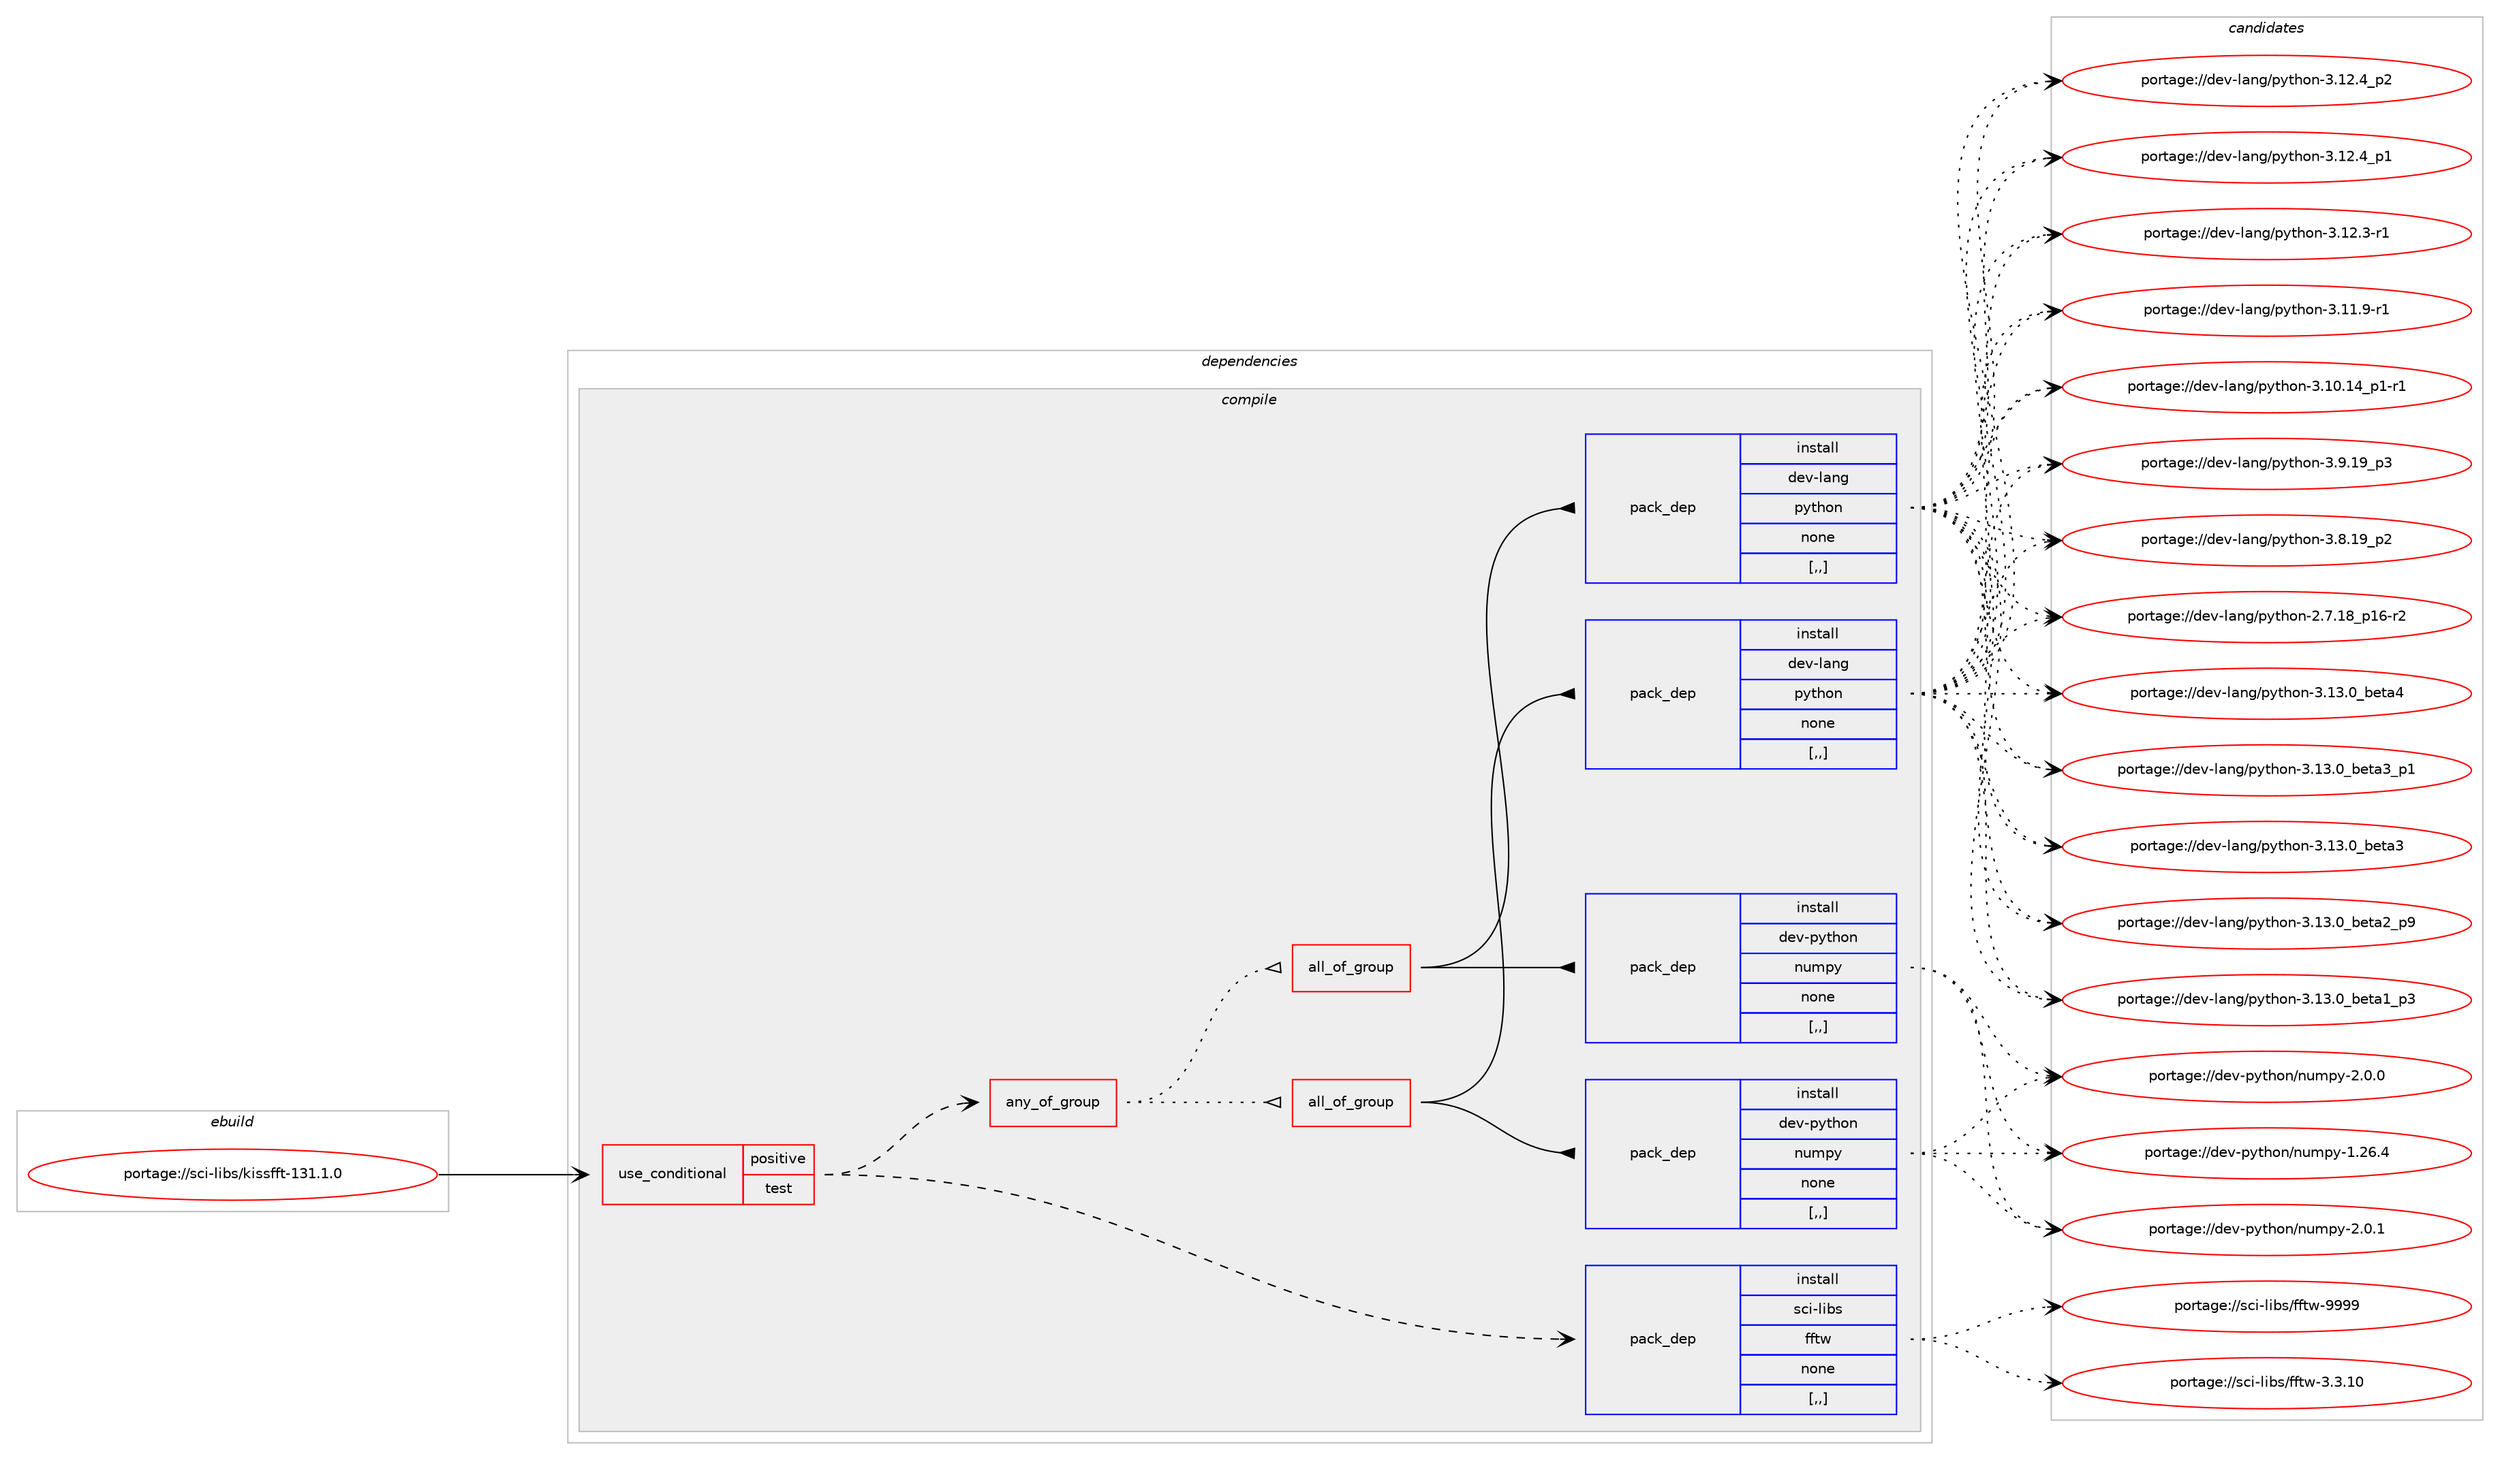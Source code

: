 digraph prolog {

# *************
# Graph options
# *************

newrank=true;
concentrate=true;
compound=true;
graph [rankdir=LR,fontname=Helvetica,fontsize=10,ranksep=1.5];#, ranksep=2.5, nodesep=0.2];
edge  [arrowhead=vee];
node  [fontname=Helvetica,fontsize=10];

# **********
# The ebuild
# **********

subgraph cluster_leftcol {
color=gray;
label=<<i>ebuild</i>>;
id [label="portage://sci-libs/kissfft-131.1.0", color=red, width=4, href="../sci-libs/kissfft-131.1.0.svg"];
}

# ****************
# The dependencies
# ****************

subgraph cluster_midcol {
color=gray;
label=<<i>dependencies</i>>;
subgraph cluster_compile {
fillcolor="#eeeeee";
style=filled;
label=<<i>compile</i>>;
subgraph cond106666 {
dependency403204 [label=<<TABLE BORDER="0" CELLBORDER="1" CELLSPACING="0" CELLPADDING="4"><TR><TD ROWSPAN="3" CELLPADDING="10">use_conditional</TD></TR><TR><TD>positive</TD></TR><TR><TD>test</TD></TR></TABLE>>, shape=none, color=red];
subgraph pack293670 {
dependency403205 [label=<<TABLE BORDER="0" CELLBORDER="1" CELLSPACING="0" CELLPADDING="4" WIDTH="220"><TR><TD ROWSPAN="6" CELLPADDING="30">pack_dep</TD></TR><TR><TD WIDTH="110">install</TD></TR><TR><TD>sci-libs</TD></TR><TR><TD>fftw</TD></TR><TR><TD>none</TD></TR><TR><TD>[,,]</TD></TR></TABLE>>, shape=none, color=blue];
}
dependency403204:e -> dependency403205:w [weight=20,style="dashed",arrowhead="vee"];
subgraph any2647 {
dependency403206 [label=<<TABLE BORDER="0" CELLBORDER="1" CELLSPACING="0" CELLPADDING="4"><TR><TD CELLPADDING="10">any_of_group</TD></TR></TABLE>>, shape=none, color=red];subgraph all224 {
dependency403207 [label=<<TABLE BORDER="0" CELLBORDER="1" CELLSPACING="0" CELLPADDING="4"><TR><TD CELLPADDING="10">all_of_group</TD></TR></TABLE>>, shape=none, color=red];subgraph pack293671 {
dependency403208 [label=<<TABLE BORDER="0" CELLBORDER="1" CELLSPACING="0" CELLPADDING="4" WIDTH="220"><TR><TD ROWSPAN="6" CELLPADDING="30">pack_dep</TD></TR><TR><TD WIDTH="110">install</TD></TR><TR><TD>dev-lang</TD></TR><TR><TD>python</TD></TR><TR><TD>none</TD></TR><TR><TD>[,,]</TD></TR></TABLE>>, shape=none, color=blue];
}
dependency403207:e -> dependency403208:w [weight=20,style="solid",arrowhead="inv"];
subgraph pack293672 {
dependency403209 [label=<<TABLE BORDER="0" CELLBORDER="1" CELLSPACING="0" CELLPADDING="4" WIDTH="220"><TR><TD ROWSPAN="6" CELLPADDING="30">pack_dep</TD></TR><TR><TD WIDTH="110">install</TD></TR><TR><TD>dev-python</TD></TR><TR><TD>numpy</TD></TR><TR><TD>none</TD></TR><TR><TD>[,,]</TD></TR></TABLE>>, shape=none, color=blue];
}
dependency403207:e -> dependency403209:w [weight=20,style="solid",arrowhead="inv"];
}
dependency403206:e -> dependency403207:w [weight=20,style="dotted",arrowhead="oinv"];
subgraph all225 {
dependency403210 [label=<<TABLE BORDER="0" CELLBORDER="1" CELLSPACING="0" CELLPADDING="4"><TR><TD CELLPADDING="10">all_of_group</TD></TR></TABLE>>, shape=none, color=red];subgraph pack293673 {
dependency403211 [label=<<TABLE BORDER="0" CELLBORDER="1" CELLSPACING="0" CELLPADDING="4" WIDTH="220"><TR><TD ROWSPAN="6" CELLPADDING="30">pack_dep</TD></TR><TR><TD WIDTH="110">install</TD></TR><TR><TD>dev-lang</TD></TR><TR><TD>python</TD></TR><TR><TD>none</TD></TR><TR><TD>[,,]</TD></TR></TABLE>>, shape=none, color=blue];
}
dependency403210:e -> dependency403211:w [weight=20,style="solid",arrowhead="inv"];
subgraph pack293674 {
dependency403212 [label=<<TABLE BORDER="0" CELLBORDER="1" CELLSPACING="0" CELLPADDING="4" WIDTH="220"><TR><TD ROWSPAN="6" CELLPADDING="30">pack_dep</TD></TR><TR><TD WIDTH="110">install</TD></TR><TR><TD>dev-python</TD></TR><TR><TD>numpy</TD></TR><TR><TD>none</TD></TR><TR><TD>[,,]</TD></TR></TABLE>>, shape=none, color=blue];
}
dependency403210:e -> dependency403212:w [weight=20,style="solid",arrowhead="inv"];
}
dependency403206:e -> dependency403210:w [weight=20,style="dotted",arrowhead="oinv"];
}
dependency403204:e -> dependency403206:w [weight=20,style="dashed",arrowhead="vee"];
}
id:e -> dependency403204:w [weight=20,style="solid",arrowhead="vee"];
}
subgraph cluster_compileandrun {
fillcolor="#eeeeee";
style=filled;
label=<<i>compile and run</i>>;
}
subgraph cluster_run {
fillcolor="#eeeeee";
style=filled;
label=<<i>run</i>>;
}
}

# **************
# The candidates
# **************

subgraph cluster_choices {
rank=same;
color=gray;
label=<<i>candidates</i>>;

subgraph choice293670 {
color=black;
nodesep=1;
choice115991054510810598115471021021161194557575757 [label="portage://sci-libs/fftw-9999", color=red, width=4,href="../sci-libs/fftw-9999.svg"];
choice1159910545108105981154710210211611945514651464948 [label="portage://sci-libs/fftw-3.3.10", color=red, width=4,href="../sci-libs/fftw-3.3.10.svg"];
dependency403205:e -> choice115991054510810598115471021021161194557575757:w [style=dotted,weight="100"];
dependency403205:e -> choice1159910545108105981154710210211611945514651464948:w [style=dotted,weight="100"];
}
subgraph choice293671 {
color=black;
nodesep=1;
choice1001011184510897110103471121211161041111104551464951464895981011169752 [label="portage://dev-lang/python-3.13.0_beta4", color=red, width=4,href="../dev-lang/python-3.13.0_beta4.svg"];
choice10010111845108971101034711212111610411111045514649514648959810111697519511249 [label="portage://dev-lang/python-3.13.0_beta3_p1", color=red, width=4,href="../dev-lang/python-3.13.0_beta3_p1.svg"];
choice1001011184510897110103471121211161041111104551464951464895981011169751 [label="portage://dev-lang/python-3.13.0_beta3", color=red, width=4,href="../dev-lang/python-3.13.0_beta3.svg"];
choice10010111845108971101034711212111610411111045514649514648959810111697509511257 [label="portage://dev-lang/python-3.13.0_beta2_p9", color=red, width=4,href="../dev-lang/python-3.13.0_beta2_p9.svg"];
choice10010111845108971101034711212111610411111045514649514648959810111697499511251 [label="portage://dev-lang/python-3.13.0_beta1_p3", color=red, width=4,href="../dev-lang/python-3.13.0_beta1_p3.svg"];
choice100101118451089711010347112121116104111110455146495046529511250 [label="portage://dev-lang/python-3.12.4_p2", color=red, width=4,href="../dev-lang/python-3.12.4_p2.svg"];
choice100101118451089711010347112121116104111110455146495046529511249 [label="portage://dev-lang/python-3.12.4_p1", color=red, width=4,href="../dev-lang/python-3.12.4_p1.svg"];
choice100101118451089711010347112121116104111110455146495046514511449 [label="portage://dev-lang/python-3.12.3-r1", color=red, width=4,href="../dev-lang/python-3.12.3-r1.svg"];
choice100101118451089711010347112121116104111110455146494946574511449 [label="portage://dev-lang/python-3.11.9-r1", color=red, width=4,href="../dev-lang/python-3.11.9-r1.svg"];
choice100101118451089711010347112121116104111110455146494846495295112494511449 [label="portage://dev-lang/python-3.10.14_p1-r1", color=red, width=4,href="../dev-lang/python-3.10.14_p1-r1.svg"];
choice100101118451089711010347112121116104111110455146574649579511251 [label="portage://dev-lang/python-3.9.19_p3", color=red, width=4,href="../dev-lang/python-3.9.19_p3.svg"];
choice100101118451089711010347112121116104111110455146564649579511250 [label="portage://dev-lang/python-3.8.19_p2", color=red, width=4,href="../dev-lang/python-3.8.19_p2.svg"];
choice100101118451089711010347112121116104111110455046554649569511249544511450 [label="portage://dev-lang/python-2.7.18_p16-r2", color=red, width=4,href="../dev-lang/python-2.7.18_p16-r2.svg"];
dependency403208:e -> choice1001011184510897110103471121211161041111104551464951464895981011169752:w [style=dotted,weight="100"];
dependency403208:e -> choice10010111845108971101034711212111610411111045514649514648959810111697519511249:w [style=dotted,weight="100"];
dependency403208:e -> choice1001011184510897110103471121211161041111104551464951464895981011169751:w [style=dotted,weight="100"];
dependency403208:e -> choice10010111845108971101034711212111610411111045514649514648959810111697509511257:w [style=dotted,weight="100"];
dependency403208:e -> choice10010111845108971101034711212111610411111045514649514648959810111697499511251:w [style=dotted,weight="100"];
dependency403208:e -> choice100101118451089711010347112121116104111110455146495046529511250:w [style=dotted,weight="100"];
dependency403208:e -> choice100101118451089711010347112121116104111110455146495046529511249:w [style=dotted,weight="100"];
dependency403208:e -> choice100101118451089711010347112121116104111110455146495046514511449:w [style=dotted,weight="100"];
dependency403208:e -> choice100101118451089711010347112121116104111110455146494946574511449:w [style=dotted,weight="100"];
dependency403208:e -> choice100101118451089711010347112121116104111110455146494846495295112494511449:w [style=dotted,weight="100"];
dependency403208:e -> choice100101118451089711010347112121116104111110455146574649579511251:w [style=dotted,weight="100"];
dependency403208:e -> choice100101118451089711010347112121116104111110455146564649579511250:w [style=dotted,weight="100"];
dependency403208:e -> choice100101118451089711010347112121116104111110455046554649569511249544511450:w [style=dotted,weight="100"];
}
subgraph choice293672 {
color=black;
nodesep=1;
choice1001011184511212111610411111047110117109112121455046484649 [label="portage://dev-python/numpy-2.0.1", color=red, width=4,href="../dev-python/numpy-2.0.1.svg"];
choice1001011184511212111610411111047110117109112121455046484648 [label="portage://dev-python/numpy-2.0.0", color=red, width=4,href="../dev-python/numpy-2.0.0.svg"];
choice100101118451121211161041111104711011710911212145494650544652 [label="portage://dev-python/numpy-1.26.4", color=red, width=4,href="../dev-python/numpy-1.26.4.svg"];
dependency403209:e -> choice1001011184511212111610411111047110117109112121455046484649:w [style=dotted,weight="100"];
dependency403209:e -> choice1001011184511212111610411111047110117109112121455046484648:w [style=dotted,weight="100"];
dependency403209:e -> choice100101118451121211161041111104711011710911212145494650544652:w [style=dotted,weight="100"];
}
subgraph choice293673 {
color=black;
nodesep=1;
choice1001011184510897110103471121211161041111104551464951464895981011169752 [label="portage://dev-lang/python-3.13.0_beta4", color=red, width=4,href="../dev-lang/python-3.13.0_beta4.svg"];
choice10010111845108971101034711212111610411111045514649514648959810111697519511249 [label="portage://dev-lang/python-3.13.0_beta3_p1", color=red, width=4,href="../dev-lang/python-3.13.0_beta3_p1.svg"];
choice1001011184510897110103471121211161041111104551464951464895981011169751 [label="portage://dev-lang/python-3.13.0_beta3", color=red, width=4,href="../dev-lang/python-3.13.0_beta3.svg"];
choice10010111845108971101034711212111610411111045514649514648959810111697509511257 [label="portage://dev-lang/python-3.13.0_beta2_p9", color=red, width=4,href="../dev-lang/python-3.13.0_beta2_p9.svg"];
choice10010111845108971101034711212111610411111045514649514648959810111697499511251 [label="portage://dev-lang/python-3.13.0_beta1_p3", color=red, width=4,href="../dev-lang/python-3.13.0_beta1_p3.svg"];
choice100101118451089711010347112121116104111110455146495046529511250 [label="portage://dev-lang/python-3.12.4_p2", color=red, width=4,href="../dev-lang/python-3.12.4_p2.svg"];
choice100101118451089711010347112121116104111110455146495046529511249 [label="portage://dev-lang/python-3.12.4_p1", color=red, width=4,href="../dev-lang/python-3.12.4_p1.svg"];
choice100101118451089711010347112121116104111110455146495046514511449 [label="portage://dev-lang/python-3.12.3-r1", color=red, width=4,href="../dev-lang/python-3.12.3-r1.svg"];
choice100101118451089711010347112121116104111110455146494946574511449 [label="portage://dev-lang/python-3.11.9-r1", color=red, width=4,href="../dev-lang/python-3.11.9-r1.svg"];
choice100101118451089711010347112121116104111110455146494846495295112494511449 [label="portage://dev-lang/python-3.10.14_p1-r1", color=red, width=4,href="../dev-lang/python-3.10.14_p1-r1.svg"];
choice100101118451089711010347112121116104111110455146574649579511251 [label="portage://dev-lang/python-3.9.19_p3", color=red, width=4,href="../dev-lang/python-3.9.19_p3.svg"];
choice100101118451089711010347112121116104111110455146564649579511250 [label="portage://dev-lang/python-3.8.19_p2", color=red, width=4,href="../dev-lang/python-3.8.19_p2.svg"];
choice100101118451089711010347112121116104111110455046554649569511249544511450 [label="portage://dev-lang/python-2.7.18_p16-r2", color=red, width=4,href="../dev-lang/python-2.7.18_p16-r2.svg"];
dependency403211:e -> choice1001011184510897110103471121211161041111104551464951464895981011169752:w [style=dotted,weight="100"];
dependency403211:e -> choice10010111845108971101034711212111610411111045514649514648959810111697519511249:w [style=dotted,weight="100"];
dependency403211:e -> choice1001011184510897110103471121211161041111104551464951464895981011169751:w [style=dotted,weight="100"];
dependency403211:e -> choice10010111845108971101034711212111610411111045514649514648959810111697509511257:w [style=dotted,weight="100"];
dependency403211:e -> choice10010111845108971101034711212111610411111045514649514648959810111697499511251:w [style=dotted,weight="100"];
dependency403211:e -> choice100101118451089711010347112121116104111110455146495046529511250:w [style=dotted,weight="100"];
dependency403211:e -> choice100101118451089711010347112121116104111110455146495046529511249:w [style=dotted,weight="100"];
dependency403211:e -> choice100101118451089711010347112121116104111110455146495046514511449:w [style=dotted,weight="100"];
dependency403211:e -> choice100101118451089711010347112121116104111110455146494946574511449:w [style=dotted,weight="100"];
dependency403211:e -> choice100101118451089711010347112121116104111110455146494846495295112494511449:w [style=dotted,weight="100"];
dependency403211:e -> choice100101118451089711010347112121116104111110455146574649579511251:w [style=dotted,weight="100"];
dependency403211:e -> choice100101118451089711010347112121116104111110455146564649579511250:w [style=dotted,weight="100"];
dependency403211:e -> choice100101118451089711010347112121116104111110455046554649569511249544511450:w [style=dotted,weight="100"];
}
subgraph choice293674 {
color=black;
nodesep=1;
choice1001011184511212111610411111047110117109112121455046484649 [label="portage://dev-python/numpy-2.0.1", color=red, width=4,href="../dev-python/numpy-2.0.1.svg"];
choice1001011184511212111610411111047110117109112121455046484648 [label="portage://dev-python/numpy-2.0.0", color=red, width=4,href="../dev-python/numpy-2.0.0.svg"];
choice100101118451121211161041111104711011710911212145494650544652 [label="portage://dev-python/numpy-1.26.4", color=red, width=4,href="../dev-python/numpy-1.26.4.svg"];
dependency403212:e -> choice1001011184511212111610411111047110117109112121455046484649:w [style=dotted,weight="100"];
dependency403212:e -> choice1001011184511212111610411111047110117109112121455046484648:w [style=dotted,weight="100"];
dependency403212:e -> choice100101118451121211161041111104711011710911212145494650544652:w [style=dotted,weight="100"];
}
}

}

